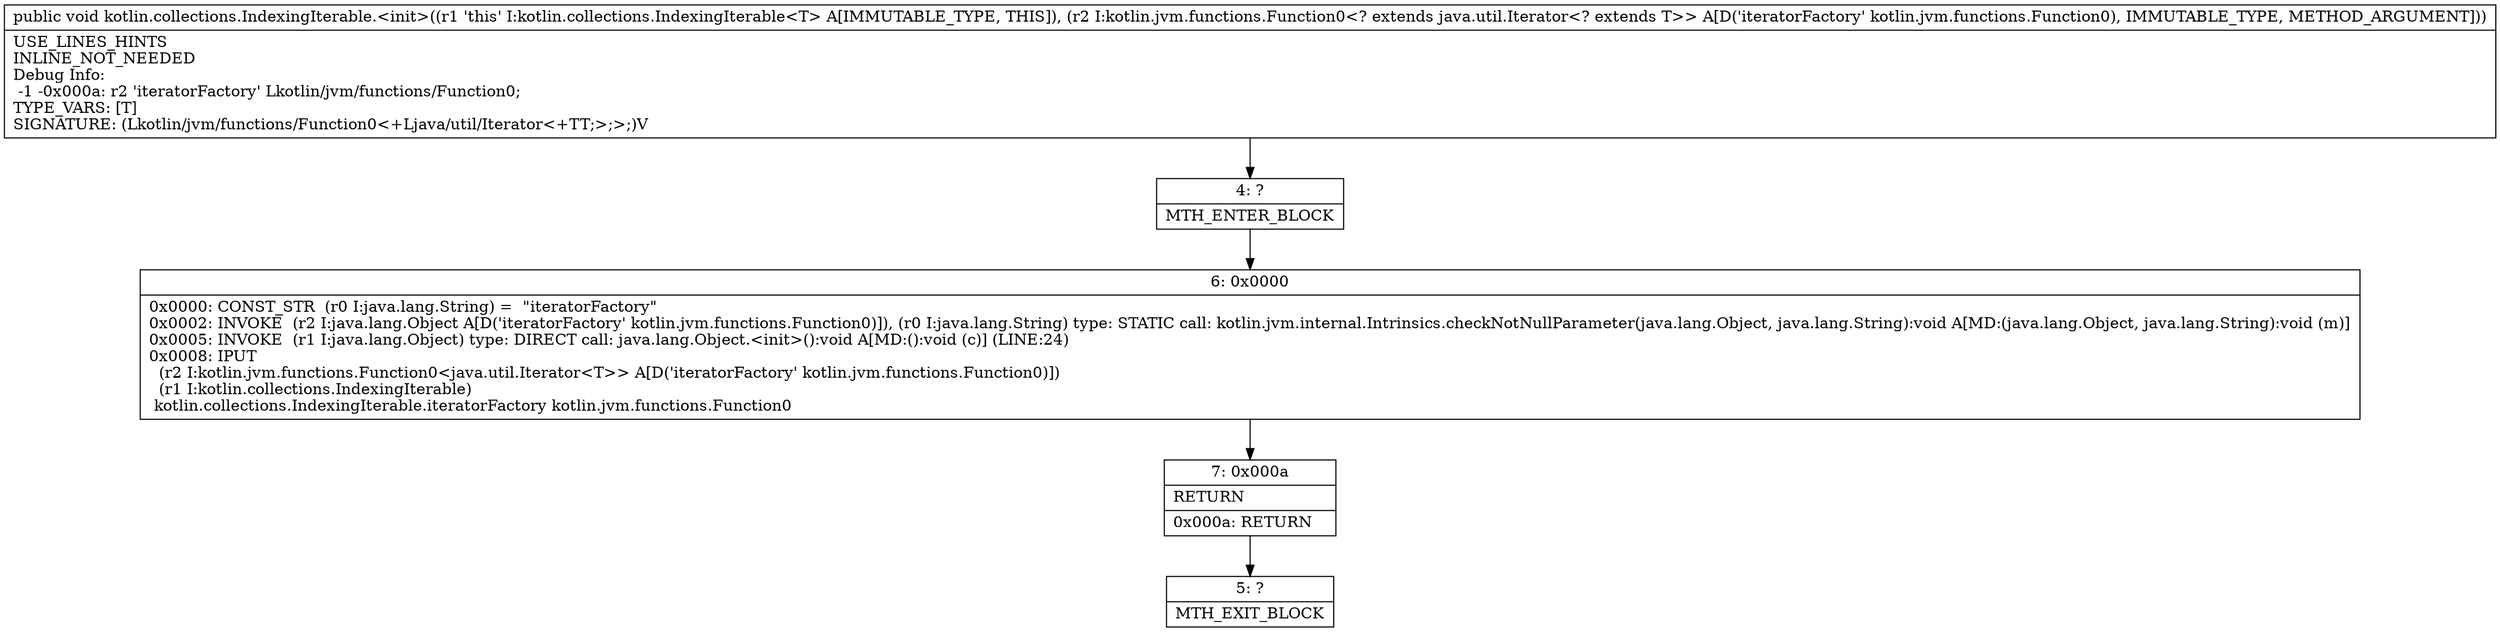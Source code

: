 digraph "CFG forkotlin.collections.IndexingIterable.\<init\>(Lkotlin\/jvm\/functions\/Function0;)V" {
Node_4 [shape=record,label="{4\:\ ?|MTH_ENTER_BLOCK\l}"];
Node_6 [shape=record,label="{6\:\ 0x0000|0x0000: CONST_STR  (r0 I:java.lang.String) =  \"iteratorFactory\" \l0x0002: INVOKE  (r2 I:java.lang.Object A[D('iteratorFactory' kotlin.jvm.functions.Function0)]), (r0 I:java.lang.String) type: STATIC call: kotlin.jvm.internal.Intrinsics.checkNotNullParameter(java.lang.Object, java.lang.String):void A[MD:(java.lang.Object, java.lang.String):void (m)]\l0x0005: INVOKE  (r1 I:java.lang.Object) type: DIRECT call: java.lang.Object.\<init\>():void A[MD:():void (c)] (LINE:24)\l0x0008: IPUT  \l  (r2 I:kotlin.jvm.functions.Function0\<java.util.Iterator\<T\>\> A[D('iteratorFactory' kotlin.jvm.functions.Function0)])\l  (r1 I:kotlin.collections.IndexingIterable)\l kotlin.collections.IndexingIterable.iteratorFactory kotlin.jvm.functions.Function0 \l}"];
Node_7 [shape=record,label="{7\:\ 0x000a|RETURN\l|0x000a: RETURN   \l}"];
Node_5 [shape=record,label="{5\:\ ?|MTH_EXIT_BLOCK\l}"];
MethodNode[shape=record,label="{public void kotlin.collections.IndexingIterable.\<init\>((r1 'this' I:kotlin.collections.IndexingIterable\<T\> A[IMMUTABLE_TYPE, THIS]), (r2 I:kotlin.jvm.functions.Function0\<? extends java.util.Iterator\<? extends T\>\> A[D('iteratorFactory' kotlin.jvm.functions.Function0), IMMUTABLE_TYPE, METHOD_ARGUMENT]))  | USE_LINES_HINTS\lINLINE_NOT_NEEDED\lDebug Info:\l  \-1 \-0x000a: r2 'iteratorFactory' Lkotlin\/jvm\/functions\/Function0;\lTYPE_VARS: [T]\lSIGNATURE: (Lkotlin\/jvm\/functions\/Function0\<+Ljava\/util\/Iterator\<+TT;\>;\>;)V\l}"];
MethodNode -> Node_4;Node_4 -> Node_6;
Node_6 -> Node_7;
Node_7 -> Node_5;
}

